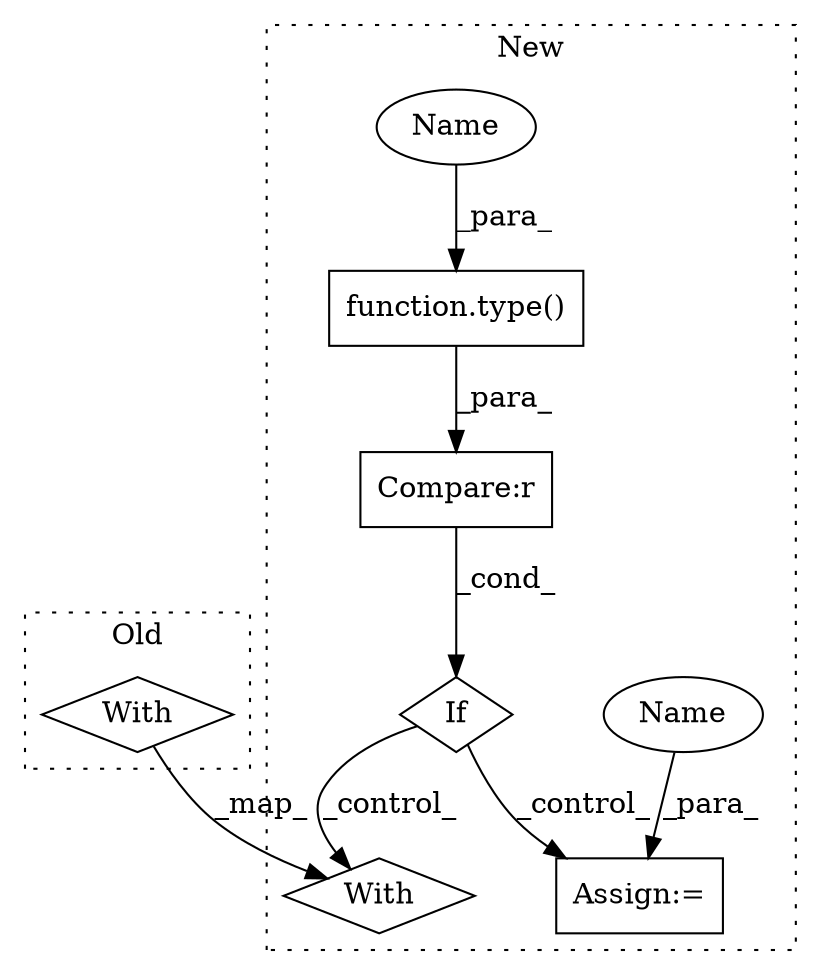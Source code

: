 digraph G {
subgraph cluster0 {
1 [label="With" a="39" s="2045,2054" l="5,31" shape="diamond"];
label = "Old";
style="dotted";
}
subgraph cluster1 {
2 [label="With" a="39" s="2157,2166" l="5,34" shape="diamond"];
3 [label="If" a="96" s="2044,2070" l="3,14" shape="diamond"];
4 [label="Assign:=" a="68" s="2091" l="3" shape="box"];
5 [label="Compare:r" a="40" s="2047" l="23" shape="box"];
6 [label="function.type()" a="75" s="2047,2061" l="5,1" shape="box"];
7 [label="Name" a="87" s="2052" l="9" shape="ellipse"];
8 [label="Name" a="87" s="2094" l="9" shape="ellipse"];
label = "New";
style="dotted";
}
1 -> 2 [label="_map_"];
3 -> 4 [label="_control_"];
3 -> 2 [label="_control_"];
5 -> 3 [label="_cond_"];
6 -> 5 [label="_para_"];
7 -> 6 [label="_para_"];
8 -> 4 [label="_para_"];
}